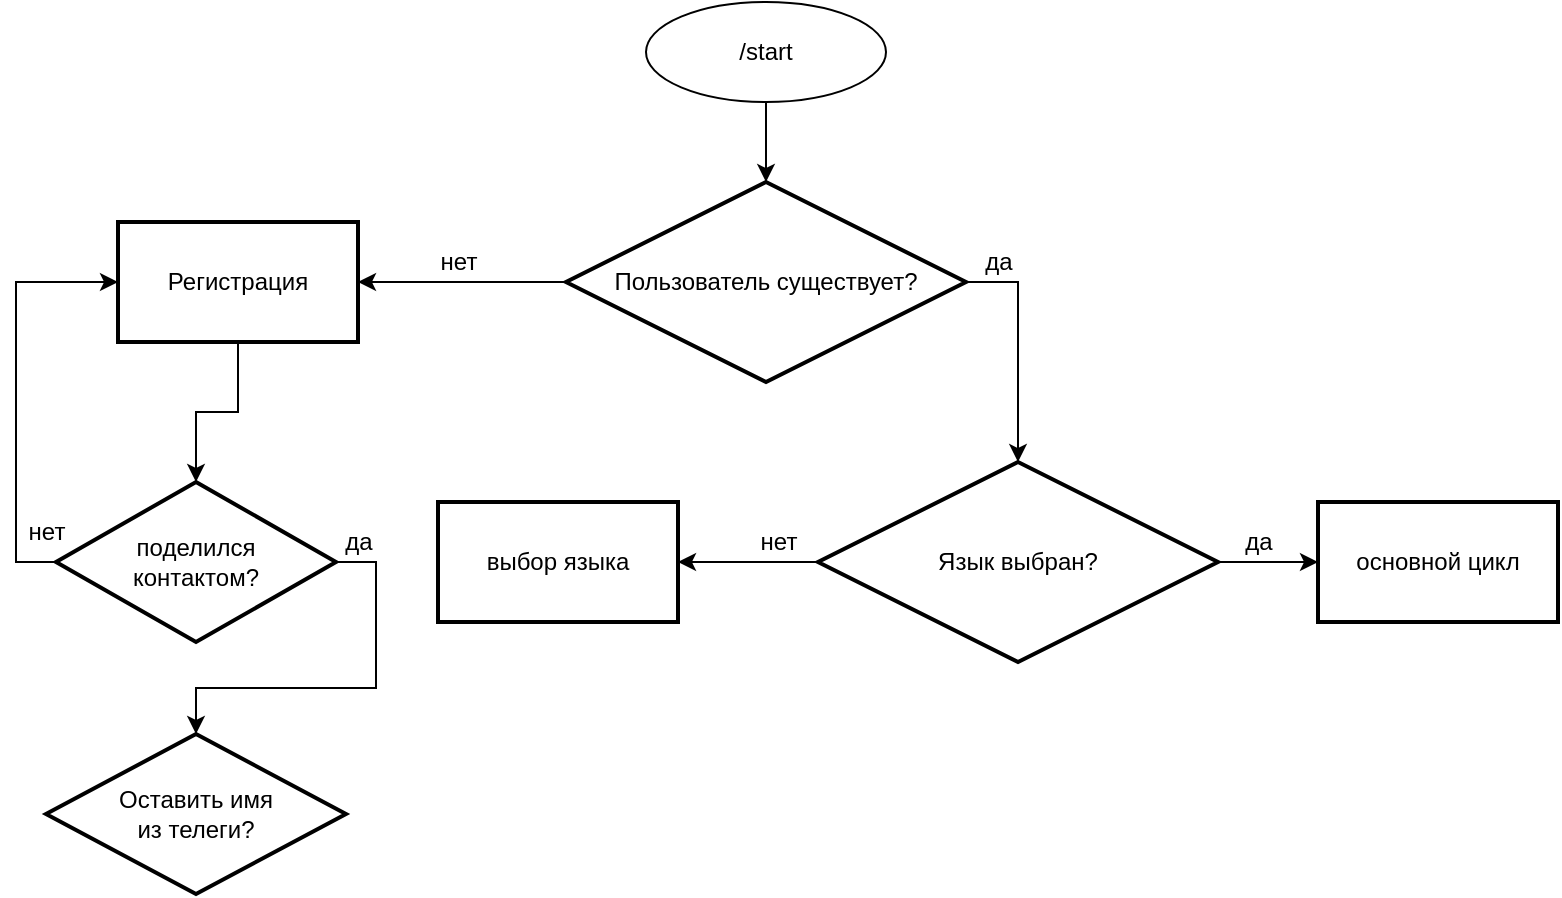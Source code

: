 <mxfile version="21.1.7" type="github">
  <diagram name="Страница 1" id="9_9qG0jCb3RKXHYtUwnJ">
    <mxGraphModel dx="1674" dy="764" grid="1" gridSize="10" guides="1" tooltips="1" connect="1" arrows="1" fold="1" page="1" pageScale="1" pageWidth="827" pageHeight="1169" math="0" shadow="0">
      <root>
        <mxCell id="0" />
        <mxCell id="1" parent="0" />
        <mxCell id="6GkrKODSUQzgFFRLCkmV-3" value="" style="edgeStyle=orthogonalEdgeStyle;rounded=0;orthogonalLoop=1;jettySize=auto;html=1;" edge="1" parent="1" source="6GkrKODSUQzgFFRLCkmV-1" target="6GkrKODSUQzgFFRLCkmV-2">
          <mxGeometry relative="1" as="geometry" />
        </mxCell>
        <mxCell id="6GkrKODSUQzgFFRLCkmV-1" value="/start" style="ellipse;whiteSpace=wrap;html=1;" vertex="1" parent="1">
          <mxGeometry x="344" y="30" width="120" height="50" as="geometry" />
        </mxCell>
        <mxCell id="6GkrKODSUQzgFFRLCkmV-5" value="" style="edgeStyle=orthogonalEdgeStyle;rounded=0;orthogonalLoop=1;jettySize=auto;html=1;" edge="1" parent="1" source="6GkrKODSUQzgFFRLCkmV-2" target="6GkrKODSUQzgFFRLCkmV-4">
          <mxGeometry relative="1" as="geometry" />
        </mxCell>
        <mxCell id="6GkrKODSUQzgFFRLCkmV-13" value="" style="edgeStyle=orthogonalEdgeStyle;rounded=0;orthogonalLoop=1;jettySize=auto;html=1;entryX=0.5;entryY=0;entryDx=0;entryDy=0;entryPerimeter=0;exitX=1;exitY=0.5;exitDx=0;exitDy=0;exitPerimeter=0;" edge="1" parent="1" source="6GkrKODSUQzgFFRLCkmV-2" target="6GkrKODSUQzgFFRLCkmV-12">
          <mxGeometry relative="1" as="geometry">
            <Array as="points">
              <mxPoint x="530" y="170" />
            </Array>
          </mxGeometry>
        </mxCell>
        <mxCell id="6GkrKODSUQzgFFRLCkmV-2" value="Пользователь существует?" style="strokeWidth=2;html=1;shape=mxgraph.flowchart.decision;whiteSpace=wrap;" vertex="1" parent="1">
          <mxGeometry x="304" y="120" width="200" height="100" as="geometry" />
        </mxCell>
        <mxCell id="6GkrKODSUQzgFFRLCkmV-23" value="" style="edgeStyle=orthogonalEdgeStyle;rounded=0;orthogonalLoop=1;jettySize=auto;html=1;" edge="1" parent="1" source="6GkrKODSUQzgFFRLCkmV-4" target="6GkrKODSUQzgFFRLCkmV-22">
          <mxGeometry relative="1" as="geometry" />
        </mxCell>
        <mxCell id="6GkrKODSUQzgFFRLCkmV-4" value="Регистрация" style="whiteSpace=wrap;html=1;strokeWidth=2;" vertex="1" parent="1">
          <mxGeometry x="80" y="140" width="120" height="60" as="geometry" />
        </mxCell>
        <mxCell id="6GkrKODSUQzgFFRLCkmV-6" value="нет" style="text;html=1;align=center;verticalAlign=middle;resizable=0;points=[];autosize=1;strokeColor=none;fillColor=none;" vertex="1" parent="1">
          <mxGeometry x="230" y="145" width="40" height="30" as="geometry" />
        </mxCell>
        <mxCell id="6GkrKODSUQzgFFRLCkmV-17" value="" style="edgeStyle=orthogonalEdgeStyle;rounded=0;orthogonalLoop=1;jettySize=auto;html=1;" edge="1" parent="1" source="6GkrKODSUQzgFFRLCkmV-12" target="6GkrKODSUQzgFFRLCkmV-16">
          <mxGeometry relative="1" as="geometry" />
        </mxCell>
        <mxCell id="6GkrKODSUQzgFFRLCkmV-20" value="" style="edgeStyle=orthogonalEdgeStyle;rounded=0;orthogonalLoop=1;jettySize=auto;html=1;" edge="1" parent="1" source="6GkrKODSUQzgFFRLCkmV-12" target="6GkrKODSUQzgFFRLCkmV-19">
          <mxGeometry relative="1" as="geometry" />
        </mxCell>
        <mxCell id="6GkrKODSUQzgFFRLCkmV-12" value="Язык выбран?" style="strokeWidth=2;html=1;shape=mxgraph.flowchart.decision;whiteSpace=wrap;" vertex="1" parent="1">
          <mxGeometry x="430" y="260" width="200" height="100" as="geometry" />
        </mxCell>
        <mxCell id="6GkrKODSUQzgFFRLCkmV-15" value="да" style="text;html=1;align=center;verticalAlign=middle;resizable=0;points=[];autosize=1;strokeColor=none;fillColor=none;" vertex="1" parent="1">
          <mxGeometry x="500" y="145" width="40" height="30" as="geometry" />
        </mxCell>
        <mxCell id="6GkrKODSUQzgFFRLCkmV-16" value="основной цикл" style="whiteSpace=wrap;html=1;strokeWidth=2;" vertex="1" parent="1">
          <mxGeometry x="680" y="280" width="120" height="60" as="geometry" />
        </mxCell>
        <mxCell id="6GkrKODSUQzgFFRLCkmV-18" value="да" style="text;html=1;align=center;verticalAlign=middle;resizable=0;points=[];autosize=1;strokeColor=none;fillColor=none;" vertex="1" parent="1">
          <mxGeometry x="630" y="285" width="40" height="30" as="geometry" />
        </mxCell>
        <mxCell id="6GkrKODSUQzgFFRLCkmV-19" value="выбор языка" style="whiteSpace=wrap;html=1;strokeWidth=2;" vertex="1" parent="1">
          <mxGeometry x="240" y="280" width="120" height="60" as="geometry" />
        </mxCell>
        <mxCell id="6GkrKODSUQzgFFRLCkmV-21" value="нет" style="text;html=1;align=center;verticalAlign=middle;resizable=0;points=[];autosize=1;strokeColor=none;fillColor=none;" vertex="1" parent="1">
          <mxGeometry x="390" y="285" width="40" height="30" as="geometry" />
        </mxCell>
        <mxCell id="6GkrKODSUQzgFFRLCkmV-26" style="edgeStyle=orthogonalEdgeStyle;rounded=0;orthogonalLoop=1;jettySize=auto;html=1;entryX=0;entryY=0.5;entryDx=0;entryDy=0;exitX=0;exitY=0.5;exitDx=0;exitDy=0;" edge="1" parent="1" source="6GkrKODSUQzgFFRLCkmV-22" target="6GkrKODSUQzgFFRLCkmV-4">
          <mxGeometry relative="1" as="geometry" />
        </mxCell>
        <mxCell id="6GkrKODSUQzgFFRLCkmV-30" value="" style="edgeStyle=orthogonalEdgeStyle;rounded=0;orthogonalLoop=1;jettySize=auto;html=1;exitX=1;exitY=0.5;exitDx=0;exitDy=0;" edge="1" parent="1" source="6GkrKODSUQzgFFRLCkmV-22" target="6GkrKODSUQzgFFRLCkmV-29">
          <mxGeometry relative="1" as="geometry" />
        </mxCell>
        <mxCell id="6GkrKODSUQzgFFRLCkmV-22" value="поделился &lt;br&gt;контактом?" style="rhombus;whiteSpace=wrap;html=1;strokeWidth=2;" vertex="1" parent="1">
          <mxGeometry x="49" y="270" width="140" height="80" as="geometry" />
        </mxCell>
        <mxCell id="6GkrKODSUQzgFFRLCkmV-27" value="нет" style="text;html=1;align=center;verticalAlign=middle;resizable=0;points=[];autosize=1;strokeColor=none;fillColor=none;" vertex="1" parent="1">
          <mxGeometry x="24" y="280" width="40" height="30" as="geometry" />
        </mxCell>
        <mxCell id="6GkrKODSUQzgFFRLCkmV-29" value="Оставить имя&lt;br&gt;из телеги?" style="rhombus;whiteSpace=wrap;html=1;strokeWidth=2;" vertex="1" parent="1">
          <mxGeometry x="44" y="396" width="150" height="80" as="geometry" />
        </mxCell>
        <mxCell id="6GkrKODSUQzgFFRLCkmV-32" value="да" style="text;html=1;align=center;verticalAlign=middle;resizable=0;points=[];autosize=1;strokeColor=none;fillColor=none;" vertex="1" parent="1">
          <mxGeometry x="180" y="285" width="40" height="30" as="geometry" />
        </mxCell>
      </root>
    </mxGraphModel>
  </diagram>
</mxfile>
